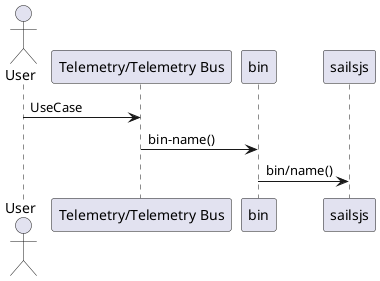 @startuml
actor User

User -> "Telemetry/Telemetry Bus": UseCase
"Telemetry/Telemetry Bus" -> bin: bin-name()
bin -> sailsjs: bin/name()

@enduml
